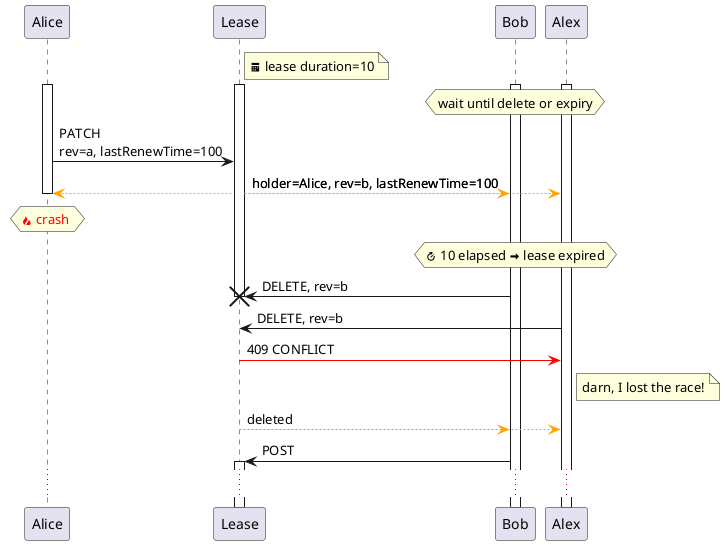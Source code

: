 @startuml
'https://plantuml.com/sequence-diagram
skinparam defaultFontName Chalkboard
participant Alice
participant Lease
participant Bob
!pragma teoz true

note right of Lease: <&calendar> lease duration=10
activate Alice
activate Lease
activate Bob
activate Alex
hnote over Bob: wait until delete or expiry
Alice -> Lease: PATCH\nrev=a, lastRenewTime=100
Alice <[#orange]-- Lease
&Bob <[#orange]-- Lease: holder=Alice, rev=b, lastRenewTime=100
&Alex <[#orange]-- Lease: holder=Alice, rev=b, lastRenewTime=100
hnote over Alice: <color:red><&fire> crash<color:red> ︎
destroy Alice
hnote over Bob: <&timer> 10 elapsed <&arrow-thick-right> lease expired
Bob -> Lease: DELETE, rev=b
destroy Lease
Alex -> Lease: DELETE, rev=b
Alex <[#red]- Lease: 409 CONFLICT
note right of Alex: darn, I lost the race!
Bob <[#orange]-- Lease: deleted
&Alex <[#orange]-- Lease
Bob -> Lease: POST
activate Lease

......
@enduml

